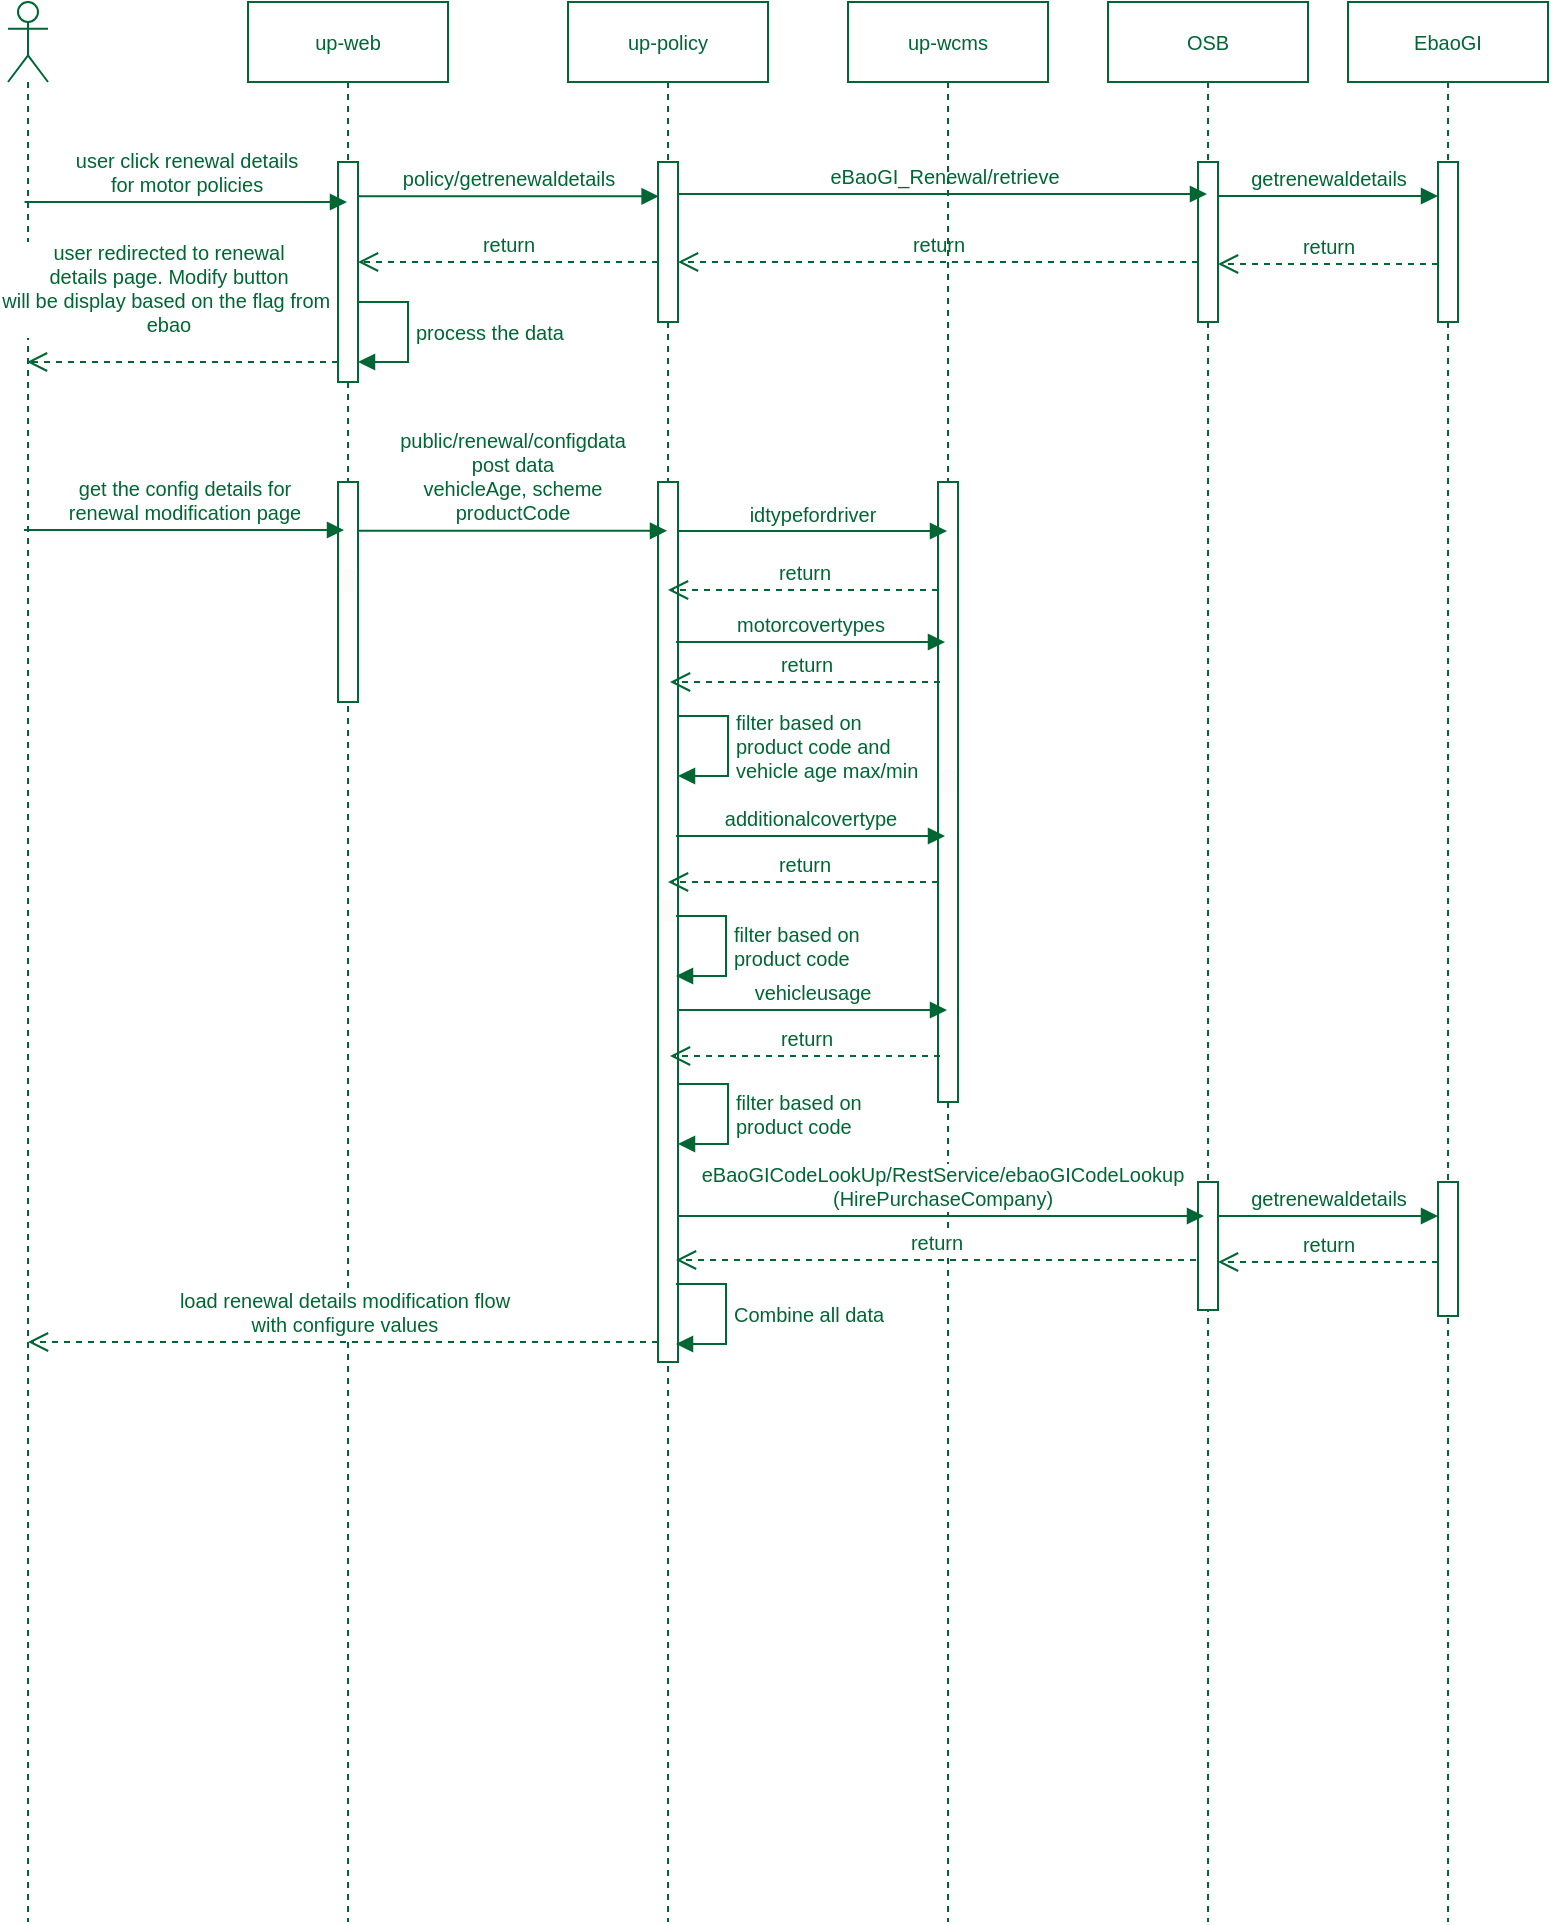 <mxfile version="23.0.2" type="github">
  <diagram name="Page-1" id="ukA0F4SWRje2rj7lY2_e">
    <mxGraphModel dx="1079" dy="550" grid="1" gridSize="10" guides="1" tooltips="1" connect="1" arrows="1" fold="1" page="1" pageScale="1" pageWidth="850" pageHeight="1100" math="0" shadow="0">
      <root>
        <mxCell id="0" />
        <mxCell id="1" parent="0" />
        <mxCell id="ESVSbIxXklOT70kNcV42-1" value="" style="shape=umlLifeline;perimeter=lifelinePerimeter;whiteSpace=wrap;html=1;container=1;dropTarget=0;collapsible=0;recursiveResize=0;outlineConnect=0;portConstraint=eastwest;newEdgeStyle={&quot;curved&quot;:0,&quot;rounded&quot;:0};participant=umlActor;fontSize=10;fontColor=#006633;strokeColor=#006633;" parent="1" vertex="1">
          <mxGeometry x="70" y="80" width="20" height="960" as="geometry" />
        </mxCell>
        <mxCell id="ESVSbIxXklOT70kNcV42-3" value="OSB" style="shape=umlLifeline;perimeter=lifelinePerimeter;whiteSpace=wrap;html=1;container=1;dropTarget=0;collapsible=0;recursiveResize=0;outlineConnect=0;portConstraint=eastwest;newEdgeStyle={&quot;curved&quot;:0,&quot;rounded&quot;:0};fontSize=10;fontColor=#006633;strokeColor=#006633;" parent="1" vertex="1">
          <mxGeometry x="620" y="80" width="100" height="960" as="geometry" />
        </mxCell>
        <mxCell id="wgJ0XbnM3YGV2N-beF-w-2" value="" style="html=1;points=[[0,0,0,0,5],[0,1,0,0,-5],[1,0,0,0,5],[1,1,0,0,-5]];perimeter=orthogonalPerimeter;outlineConnect=0;targetShapes=umlLifeline;portConstraint=eastwest;newEdgeStyle={&quot;curved&quot;:0,&quot;rounded&quot;:0};fontSize=10;fontColor=#006633;strokeColor=#006633;" parent="ESVSbIxXklOT70kNcV42-3" vertex="1">
          <mxGeometry x="45" y="80" width="10" height="80" as="geometry" />
        </mxCell>
        <mxCell id="Iozy2Il5neqRcBYpykL1-22" value="" style="html=1;points=[[0,0,0,0,5],[0,1,0,0,-5],[1,0,0,0,5],[1,1,0,0,-5]];perimeter=orthogonalPerimeter;outlineConnect=0;targetShapes=umlLifeline;portConstraint=eastwest;newEdgeStyle={&quot;curved&quot;:0,&quot;rounded&quot;:0};fontSize=10;fontColor=#006633;strokeColor=#006633;" parent="ESVSbIxXklOT70kNcV42-3" vertex="1">
          <mxGeometry x="45" y="590" width="10" height="64" as="geometry" />
        </mxCell>
        <mxCell id="ESVSbIxXklOT70kNcV42-4" value="EbaoGI" style="shape=umlLifeline;perimeter=lifelinePerimeter;whiteSpace=wrap;html=1;container=1;dropTarget=0;collapsible=0;recursiveResize=0;outlineConnect=0;portConstraint=eastwest;newEdgeStyle={&quot;curved&quot;:0,&quot;rounded&quot;:0};fontSize=10;fontColor=#006633;strokeColor=#006633;" parent="1" vertex="1">
          <mxGeometry x="740" y="80" width="100" height="960" as="geometry" />
        </mxCell>
        <mxCell id="wgJ0XbnM3YGV2N-beF-w-3" value="" style="html=1;points=[[0,0,0,0,5],[0,1,0,0,-5],[1,0,0,0,5],[1,1,0,0,-5]];perimeter=orthogonalPerimeter;outlineConnect=0;targetShapes=umlLifeline;portConstraint=eastwest;newEdgeStyle={&quot;curved&quot;:0,&quot;rounded&quot;:0};fontSize=10;fontColor=#006633;strokeColor=#006633;" parent="ESVSbIxXklOT70kNcV42-4" vertex="1">
          <mxGeometry x="45" y="80" width="10" height="80" as="geometry" />
        </mxCell>
        <mxCell id="Iozy2Il5neqRcBYpykL1-19" value="" style="html=1;points=[[0,0,0,0,5],[0,1,0,0,-5],[1,0,0,0,5],[1,1,0,0,-5]];perimeter=orthogonalPerimeter;outlineConnect=0;targetShapes=umlLifeline;portConstraint=eastwest;newEdgeStyle={&quot;curved&quot;:0,&quot;rounded&quot;:0};fontSize=10;fontColor=#006633;strokeColor=#006633;" parent="ESVSbIxXklOT70kNcV42-4" vertex="1">
          <mxGeometry x="45" y="590" width="10" height="67" as="geometry" />
        </mxCell>
        <mxCell id="Iozy2Il5neqRcBYpykL1-21" value="return" style="html=1;verticalAlign=bottom;endArrow=open;dashed=1;endSize=8;curved=0;rounded=0;fontSize=10;fontColor=#006633;strokeColor=#006633;" parent="ESVSbIxXklOT70kNcV42-4" edge="1">
          <mxGeometry relative="1" as="geometry">
            <mxPoint x="45" y="630" as="sourcePoint" />
            <mxPoint x="-65" y="630" as="targetPoint" />
          </mxGeometry>
        </mxCell>
        <mxCell id="ESVSbIxXklOT70kNcV42-5" value="up-web" style="shape=umlLifeline;perimeter=lifelinePerimeter;whiteSpace=wrap;html=1;container=1;dropTarget=0;collapsible=0;recursiveResize=0;outlineConnect=0;portConstraint=eastwest;newEdgeStyle={&quot;curved&quot;:0,&quot;rounded&quot;:0};fontSize=10;fontColor=#006633;strokeColor=#006633;" parent="1" vertex="1">
          <mxGeometry x="190" y="80" width="100" height="960" as="geometry" />
        </mxCell>
        <mxCell id="ESVSbIxXklOT70kNcV42-8" value="" style="html=1;points=[[0,0,0,0,5],[0,1,0,0,-5],[1,0,0,0,5],[1,1,0,0,-5]];perimeter=orthogonalPerimeter;outlineConnect=0;targetShapes=umlLifeline;portConstraint=eastwest;newEdgeStyle={&quot;curved&quot;:0,&quot;rounded&quot;:0};fontSize=10;fontColor=#006633;strokeColor=#006633;" parent="ESVSbIxXklOT70kNcV42-5" vertex="1">
          <mxGeometry x="45" y="80" width="10" height="110" as="geometry" />
        </mxCell>
        <mxCell id="wgJ0XbnM3YGV2N-beF-w-13" value="process the data" style="html=1;align=left;spacingLeft=2;endArrow=block;rounded=0;edgeStyle=orthogonalEdgeStyle;curved=0;rounded=0;fontSize=10;fontColor=#006633;strokeColor=#006633;" parent="ESVSbIxXklOT70kNcV42-5" source="ESVSbIxXklOT70kNcV42-8" target="ESVSbIxXklOT70kNcV42-8" edge="1">
          <mxGeometry relative="1" as="geometry">
            <mxPoint x="90" y="150" as="sourcePoint" />
            <Array as="points">
              <mxPoint x="80" y="150" />
              <mxPoint x="80" y="180" />
            </Array>
            <mxPoint x="95" y="180" as="targetPoint" />
          </mxGeometry>
        </mxCell>
        <mxCell id="wgJ0XbnM3YGV2N-beF-w-14" value="&#xa;&lt;span style=&quot;font-family: monospace; font-size: 10px; font-style: normal; font-variant-ligatures: normal; font-variant-caps: normal; font-weight: 400; letter-spacing: normal; orphans: 2; text-align: start; text-indent: 0px; text-transform: none; widows: 2; word-spacing: 0px; -webkit-text-stroke-width: 0px; background-color: rgb(251, 251, 251); text-decoration-thickness: initial; text-decoration-style: initial; text-decoration-color: initial; float: none; display: inline !important;&quot;&gt;&amp;nbsp;&lt;/span&gt;&#xa;&#xa;" style="html=1;points=[[0,0,0,0,5],[0,1,0,0,-5],[1,0,0,0,5],[1,1,0,0,-5]];perimeter=orthogonalPerimeter;outlineConnect=0;targetShapes=umlLifeline;portConstraint=eastwest;newEdgeStyle={&quot;curved&quot;:0,&quot;rounded&quot;:0};fontSize=10;fontColor=#006633;strokeColor=#006633;" parent="ESVSbIxXklOT70kNcV42-5" vertex="1">
          <mxGeometry x="45" y="240" width="10" height="110" as="geometry" />
        </mxCell>
        <mxCell id="ESVSbIxXklOT70kNcV42-6" value="up-policy" style="shape=umlLifeline;perimeter=lifelinePerimeter;whiteSpace=wrap;html=1;container=1;dropTarget=0;collapsible=0;recursiveResize=0;outlineConnect=0;portConstraint=eastwest;newEdgeStyle={&quot;curved&quot;:0,&quot;rounded&quot;:0};fontSize=10;fontColor=#006633;strokeColor=#006633;" parent="1" vertex="1">
          <mxGeometry x="350" y="80" width="100" height="960" as="geometry" />
        </mxCell>
        <mxCell id="wgJ0XbnM3YGV2N-beF-w-1" value="" style="html=1;points=[[0,0,0,0,5],[0,1,0,0,-5],[1,0,0,0,5],[1,1,0,0,-5]];perimeter=orthogonalPerimeter;outlineConnect=0;targetShapes=umlLifeline;portConstraint=eastwest;newEdgeStyle={&quot;curved&quot;:0,&quot;rounded&quot;:0};fontSize=10;fontColor=#006633;strokeColor=#006633;" parent="ESVSbIxXklOT70kNcV42-6" vertex="1">
          <mxGeometry x="45" y="80" width="10" height="80" as="geometry" />
        </mxCell>
        <mxCell id="wgJ0XbnM3YGV2N-beF-w-16" value="&#xa;&lt;span style=&quot;font-family: monospace; font-size: 10px; font-style: normal; font-variant-ligatures: normal; font-variant-caps: normal; font-weight: 400; letter-spacing: normal; orphans: 2; text-align: start; text-indent: 0px; text-transform: none; widows: 2; word-spacing: 0px; -webkit-text-stroke-width: 0px; background-color: rgb(251, 251, 251); text-decoration-thickness: initial; text-decoration-style: initial; text-decoration-color: initial; float: none; display: inline !important;&quot;&gt;&amp;nbsp;&lt;/span&gt;&#xa;&#xa;" style="html=1;points=[[0,0,0,0,5],[0,1,0,0,-5],[1,0,0,0,5],[1,1,0,0,-5]];perimeter=orthogonalPerimeter;outlineConnect=0;targetShapes=umlLifeline;portConstraint=eastwest;newEdgeStyle={&quot;curved&quot;:0,&quot;rounded&quot;:0};fontSize=10;fontColor=#006633;strokeColor=#006633;" parent="ESVSbIxXklOT70kNcV42-6" vertex="1">
          <mxGeometry x="45" y="240" width="10" height="440" as="geometry" />
        </mxCell>
        <mxCell id="ESVSbIxXklOT70kNcV42-7" value="&lt;font style=&quot;font-size: 10px;&quot;&gt;user click renewal details&lt;br style=&quot;font-size: 10px;&quot;&gt;for motor policies&lt;/font&gt;" style="html=1;verticalAlign=bottom;endArrow=block;curved=0;rounded=0;fontSize=10;fontColor=#006633;strokeColor=#006633;" parent="1" target="ESVSbIxXklOT70kNcV42-5" edge="1">
          <mxGeometry width="80" relative="1" as="geometry">
            <mxPoint x="78.278" y="180" as="sourcePoint" />
            <mxPoint x="200" y="180" as="targetPoint" />
          </mxGeometry>
        </mxCell>
        <mxCell id="wgJ0XbnM3YGV2N-beF-w-4" value="policy/getrenewaldetails" style="html=1;verticalAlign=bottom;endArrow=block;curved=0;rounded=0;fontSize=10;entryX=0.453;entryY=0.181;entryDx=0;entryDy=0;entryPerimeter=0;fontColor=#006633;strokeColor=#006633;" parent="1" edge="1">
          <mxGeometry width="80" relative="1" as="geometry">
            <mxPoint x="245" y="177.13" as="sourcePoint" />
            <mxPoint x="395.3" y="177.13" as="targetPoint" />
          </mxGeometry>
        </mxCell>
        <mxCell id="wgJ0XbnM3YGV2N-beF-w-5" value="eBaoGI_Renewal/retrieve" style="html=1;verticalAlign=bottom;endArrow=block;curved=0;rounded=0;fontSize=10;fontColor=#006633;strokeColor=#006633;" parent="1" target="ESVSbIxXklOT70kNcV42-3" edge="1">
          <mxGeometry width="80" relative="1" as="geometry">
            <mxPoint x="405" y="176" as="sourcePoint" />
            <mxPoint x="610" y="176" as="targetPoint" />
          </mxGeometry>
        </mxCell>
        <mxCell id="wgJ0XbnM3YGV2N-beF-w-6" value="getrenewaldetails" style="html=1;verticalAlign=bottom;endArrow=block;curved=0;rounded=0;fontSize=10;fontColor=#006633;strokeColor=#006633;" parent="1" edge="1">
          <mxGeometry width="80" relative="1" as="geometry">
            <mxPoint x="675" y="177" as="sourcePoint" />
            <mxPoint x="785" y="177" as="targetPoint" />
          </mxGeometry>
        </mxCell>
        <mxCell id="wgJ0XbnM3YGV2N-beF-w-7" value="return" style="html=1;verticalAlign=bottom;endArrow=open;dashed=1;endSize=8;curved=0;rounded=0;fontSize=10;fontColor=#006633;strokeColor=#006633;" parent="1" source="wgJ0XbnM3YGV2N-beF-w-1" edge="1">
          <mxGeometry relative="1" as="geometry">
            <mxPoint x="360" y="220" as="sourcePoint" />
            <mxPoint x="245" y="210.0" as="targetPoint" />
          </mxGeometry>
        </mxCell>
        <mxCell id="wgJ0XbnM3YGV2N-beF-w-8" value="return" style="html=1;verticalAlign=bottom;endArrow=open;dashed=1;endSize=8;curved=0;rounded=0;fontSize=10;fontColor=#006633;strokeColor=#006633;" parent="1" source="wgJ0XbnM3YGV2N-beF-w-2" edge="1">
          <mxGeometry relative="1" as="geometry">
            <mxPoint x="535" y="210" as="sourcePoint" />
            <mxPoint x="405" y="210" as="targetPoint" />
          </mxGeometry>
        </mxCell>
        <mxCell id="wgJ0XbnM3YGV2N-beF-w-9" value="return" style="html=1;verticalAlign=bottom;endArrow=open;dashed=1;endSize=8;curved=0;rounded=0;fontSize=10;fontColor=#006633;strokeColor=#006633;" parent="1" edge="1">
          <mxGeometry relative="1" as="geometry">
            <mxPoint x="785" y="211" as="sourcePoint" />
            <mxPoint x="675" y="211" as="targetPoint" />
          </mxGeometry>
        </mxCell>
        <mxCell id="wgJ0XbnM3YGV2N-beF-w-10" value="user redirected to renewal&lt;br style=&quot;font-size: 10px;&quot;&gt;details page. Modify button&lt;br style=&quot;font-size: 10px;&quot;&gt;will be display based on the flag from&amp;nbsp;&lt;br style=&quot;font-size: 10px;&quot;&gt;ebao" style="html=1;verticalAlign=bottom;endArrow=open;dashed=1;endSize=8;curved=0;rounded=0;fontSize=10;fontColor=#006633;strokeColor=#006633;" parent="1" edge="1">
          <mxGeometry x="0.093" y="-10" relative="1" as="geometry">
            <mxPoint x="235" y="260" as="sourcePoint" />
            <mxPoint x="79.5" y="260" as="targetPoint" />
            <mxPoint as="offset" />
          </mxGeometry>
        </mxCell>
        <mxCell id="wgJ0XbnM3YGV2N-beF-w-15" value="get the config details for&lt;br style=&quot;font-size: 10px;&quot;&gt;renewal modification page" style="html=1;verticalAlign=bottom;endArrow=block;curved=0;rounded=0;fontSize=10;fontColor=#006633;strokeColor=#006633;" parent="1" edge="1">
          <mxGeometry x="-0.002" width="80" relative="1" as="geometry">
            <mxPoint x="78" y="344" as="sourcePoint" />
            <mxPoint x="238" y="344" as="targetPoint" />
            <mxPoint as="offset" />
          </mxGeometry>
        </mxCell>
        <mxCell id="wgJ0XbnM3YGV2N-beF-w-17" value="up-wcms" style="shape=umlLifeline;perimeter=lifelinePerimeter;whiteSpace=wrap;html=1;container=1;dropTarget=0;collapsible=0;recursiveResize=0;outlineConnect=0;portConstraint=eastwest;newEdgeStyle={&quot;curved&quot;:0,&quot;rounded&quot;:0};fontSize=10;fontColor=#006633;strokeColor=#006633;" parent="1" vertex="1">
          <mxGeometry x="490" y="80" width="100" height="960" as="geometry" />
        </mxCell>
        <mxCell id="wgJ0XbnM3YGV2N-beF-w-19" value="&#xa;&lt;span style=&quot;font-family: monospace; font-size: 10px; font-style: normal; font-variant-ligatures: normal; font-variant-caps: normal; font-weight: 400; letter-spacing: normal; orphans: 2; text-align: start; text-indent: 0px; text-transform: none; widows: 2; word-spacing: 0px; -webkit-text-stroke-width: 0px; background-color: rgb(251, 251, 251); text-decoration-thickness: initial; text-decoration-style: initial; text-decoration-color: initial; float: none; display: inline !important;&quot;&gt;&amp;nbsp;&lt;/span&gt;&#xa;&#xa;" style="html=1;points=[[0,0,0,0,5],[0,1,0,0,-5],[1,0,0,0,5],[1,1,0,0,-5]];perimeter=orthogonalPerimeter;outlineConnect=0;targetShapes=umlLifeline;portConstraint=eastwest;newEdgeStyle={&quot;curved&quot;:0,&quot;rounded&quot;:0};fontSize=10;fontColor=#006633;strokeColor=#006633;" parent="wgJ0XbnM3YGV2N-beF-w-17" vertex="1">
          <mxGeometry x="45" y="240" width="10" height="310" as="geometry" />
        </mxCell>
        <mxCell id="wgJ0XbnM3YGV2N-beF-w-20" value="public/renewal/configdata&lt;br style=&quot;font-size: 10px;&quot;&gt;post data&lt;br style=&quot;font-size: 10px;&quot;&gt;vehicleAge, scheme&lt;br style=&quot;font-size: 10px;&quot;&gt;productCode" style="html=1;verticalAlign=bottom;endArrow=block;curved=0;rounded=0;fontSize=10;fontColor=#006633;strokeColor=#006633;" parent="1" edge="1">
          <mxGeometry x="-0.002" width="80" relative="1" as="geometry">
            <mxPoint x="245" y="344.38" as="sourcePoint" />
            <mxPoint x="399.5" y="344.38" as="targetPoint" />
            <mxPoint as="offset" />
          </mxGeometry>
        </mxCell>
        <mxCell id="Iozy2Il5neqRcBYpykL1-1" value="idtypefordriver" style="html=1;verticalAlign=bottom;endArrow=block;curved=0;rounded=0;fontSize=10;fontColor=#006633;strokeColor=#006633;" parent="1" edge="1">
          <mxGeometry x="-0.002" width="80" relative="1" as="geometry">
            <mxPoint x="405" y="344.5" as="sourcePoint" />
            <mxPoint x="539.5" y="344.5" as="targetPoint" />
            <mxPoint as="offset" />
          </mxGeometry>
        </mxCell>
        <mxCell id="Iozy2Il5neqRcBYpykL1-2" value="return" style="html=1;verticalAlign=bottom;endArrow=open;dashed=1;endSize=8;curved=0;rounded=0;fontSize=10;fontColor=#006633;strokeColor=#006633;" parent="1" edge="1">
          <mxGeometry relative="1" as="geometry">
            <mxPoint x="535" y="374.0" as="sourcePoint" />
            <mxPoint x="400" y="374.0" as="targetPoint" />
          </mxGeometry>
        </mxCell>
        <mxCell id="Iozy2Il5neqRcBYpykL1-3" value="motorcovertypes" style="html=1;verticalAlign=bottom;endArrow=block;curved=0;rounded=0;fontSize=10;fontColor=#006633;strokeColor=#006633;" parent="1" edge="1">
          <mxGeometry x="-0.002" width="80" relative="1" as="geometry">
            <mxPoint x="404" y="400" as="sourcePoint" />
            <mxPoint x="538.5" y="400" as="targetPoint" />
            <mxPoint as="offset" />
          </mxGeometry>
        </mxCell>
        <mxCell id="Iozy2Il5neqRcBYpykL1-7" value="filter based on&amp;nbsp;&lt;br&gt;product code and&amp;nbsp;&lt;br&gt;vehicle age max/min" style="html=1;align=left;spacingLeft=2;endArrow=block;rounded=0;edgeStyle=orthogonalEdgeStyle;curved=0;rounded=0;fontSize=10;fontColor=#006633;strokeColor=#006633;" parent="1" edge="1">
          <mxGeometry relative="1" as="geometry">
            <mxPoint x="405" y="437" as="sourcePoint" />
            <Array as="points">
              <mxPoint x="430" y="437" />
              <mxPoint x="430" y="467" />
            </Array>
            <mxPoint x="405" y="467" as="targetPoint" />
          </mxGeometry>
        </mxCell>
        <mxCell id="Iozy2Il5neqRcBYpykL1-8" value="additionalcovertype" style="html=1;verticalAlign=bottom;endArrow=block;curved=0;rounded=0;fontSize=10;fontColor=#006633;strokeColor=#006633;" parent="1" edge="1">
          <mxGeometry x="-0.002" width="80" relative="1" as="geometry">
            <mxPoint x="404" y="497" as="sourcePoint" />
            <mxPoint x="538.5" y="497" as="targetPoint" />
            <mxPoint as="offset" />
          </mxGeometry>
        </mxCell>
        <mxCell id="Iozy2Il5neqRcBYpykL1-10" value="return" style="html=1;verticalAlign=bottom;endArrow=open;dashed=1;endSize=8;curved=0;rounded=0;fontSize=10;fontColor=#006633;strokeColor=#006633;" parent="1" edge="1">
          <mxGeometry relative="1" as="geometry">
            <mxPoint x="536" y="420.0" as="sourcePoint" />
            <mxPoint x="401" y="420.0" as="targetPoint" />
          </mxGeometry>
        </mxCell>
        <mxCell id="Iozy2Il5neqRcBYpykL1-11" value="filter based on&amp;nbsp;&lt;br&gt;product code" style="html=1;align=left;spacingLeft=2;endArrow=block;rounded=0;edgeStyle=orthogonalEdgeStyle;curved=0;rounded=0;fontSize=10;fontColor=#006633;strokeColor=#006633;" parent="1" edge="1">
          <mxGeometry relative="1" as="geometry">
            <mxPoint x="404" y="537" as="sourcePoint" />
            <Array as="points">
              <mxPoint x="429" y="537" />
              <mxPoint x="429" y="567" />
            </Array>
            <mxPoint x="404" y="567" as="targetPoint" />
          </mxGeometry>
        </mxCell>
        <mxCell id="Iozy2Il5neqRcBYpykL1-12" value="return" style="html=1;verticalAlign=bottom;endArrow=open;dashed=1;endSize=8;curved=0;rounded=0;fontSize=10;fontColor=#006633;strokeColor=#006633;" parent="1" edge="1">
          <mxGeometry relative="1" as="geometry">
            <mxPoint x="535" y="520.0" as="sourcePoint" />
            <mxPoint x="400" y="520.0" as="targetPoint" />
          </mxGeometry>
        </mxCell>
        <mxCell id="Iozy2Il5neqRcBYpykL1-13" value="vehicleusage" style="html=1;verticalAlign=bottom;endArrow=block;curved=0;rounded=0;fontSize=10;fontColor=#006633;strokeColor=#006633;" parent="1" edge="1">
          <mxGeometry x="-0.004" width="80" relative="1" as="geometry">
            <mxPoint x="405" y="584" as="sourcePoint" />
            <mxPoint x="539.5" y="584" as="targetPoint" />
            <mxPoint as="offset" />
          </mxGeometry>
        </mxCell>
        <mxCell id="Iozy2Il5neqRcBYpykL1-14" value="filter based on&amp;nbsp;&lt;br&gt;product code" style="html=1;align=left;spacingLeft=2;endArrow=block;rounded=0;edgeStyle=orthogonalEdgeStyle;curved=0;rounded=0;fontSize=10;fontColor=#006633;strokeColor=#006633;" parent="1" edge="1">
          <mxGeometry relative="1" as="geometry">
            <mxPoint x="405" y="621" as="sourcePoint" />
            <Array as="points">
              <mxPoint x="430" y="621" />
              <mxPoint x="430" y="651" />
            </Array>
            <mxPoint x="405" y="651" as="targetPoint" />
          </mxGeometry>
        </mxCell>
        <mxCell id="Iozy2Il5neqRcBYpykL1-15" value="return" style="html=1;verticalAlign=bottom;endArrow=open;dashed=1;endSize=8;curved=0;rounded=0;fontSize=10;fontColor=#006633;strokeColor=#006633;" parent="1" edge="1">
          <mxGeometry relative="1" as="geometry">
            <mxPoint x="536" y="607.0" as="sourcePoint" />
            <mxPoint x="401" y="607.0" as="targetPoint" />
          </mxGeometry>
        </mxCell>
        <mxCell id="Iozy2Il5neqRcBYpykL1-23" value="eBaoGICodeLookUp/RestService/ebaoGICodeLookup&lt;br&gt;(HirePurchaseCompany)" style="html=1;verticalAlign=bottom;endArrow=block;curved=0;rounded=0;fontSize=10;fontColor=#006633;strokeColor=#006633;" parent="1" source="wgJ0XbnM3YGV2N-beF-w-16" edge="1">
          <mxGeometry width="80" relative="1" as="geometry">
            <mxPoint x="440" y="687" as="sourcePoint" />
            <mxPoint x="668" y="687" as="targetPoint" />
          </mxGeometry>
        </mxCell>
        <mxCell id="Iozy2Il5neqRcBYpykL1-24" value="return" style="html=1;verticalAlign=bottom;endArrow=open;dashed=1;endSize=8;curved=0;rounded=0;fontSize=10;fontColor=#006633;strokeColor=#006633;" parent="1" edge="1">
          <mxGeometry relative="1" as="geometry">
            <mxPoint x="664" y="709" as="sourcePoint" />
            <mxPoint x="404" y="709" as="targetPoint" />
          </mxGeometry>
        </mxCell>
        <mxCell id="Iozy2Il5neqRcBYpykL1-20" value="getrenewaldetails" style="html=1;verticalAlign=bottom;endArrow=block;curved=0;rounded=0;fontSize=10;fontColor=#006633;strokeColor=#006633;" parent="1" edge="1">
          <mxGeometry width="80" relative="1" as="geometry">
            <mxPoint x="675" y="687" as="sourcePoint" />
            <mxPoint x="785" y="687" as="targetPoint" />
          </mxGeometry>
        </mxCell>
        <mxCell id="Iozy2Il5neqRcBYpykL1-26" value="Combine all data" style="html=1;align=left;spacingLeft=2;endArrow=block;rounded=0;edgeStyle=orthogonalEdgeStyle;curved=0;rounded=0;fontSize=10;fontColor=#006633;strokeColor=#006633;" parent="1" edge="1">
          <mxGeometry relative="1" as="geometry">
            <mxPoint x="404" y="721" as="sourcePoint" />
            <Array as="points">
              <mxPoint x="429" y="721" />
              <mxPoint x="429" y="751" />
            </Array>
            <mxPoint x="404" y="751" as="targetPoint" />
          </mxGeometry>
        </mxCell>
        <mxCell id="Iozy2Il5neqRcBYpykL1-27" value="load renewal details modification flow&lt;br&gt;with configure values" style="html=1;verticalAlign=bottom;endArrow=open;dashed=1;endSize=8;curved=0;rounded=0;fontSize=10;fontColor=#006633;strokeColor=#006633;" parent="1" source="wgJ0XbnM3YGV2N-beF-w-16" edge="1">
          <mxGeometry relative="1" as="geometry">
            <mxPoint x="340" y="750" as="sourcePoint" />
            <mxPoint x="80" y="750" as="targetPoint" />
          </mxGeometry>
        </mxCell>
      </root>
    </mxGraphModel>
  </diagram>
</mxfile>
